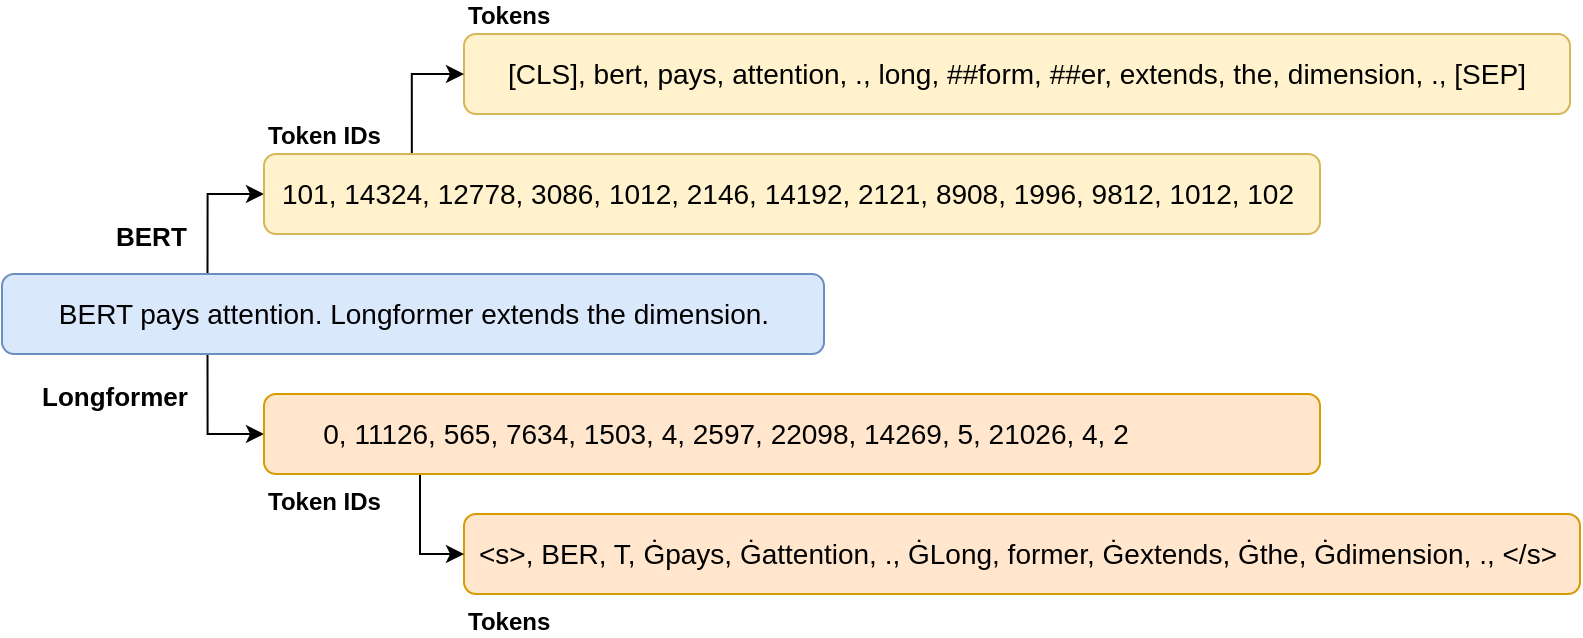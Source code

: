 <mxfile version="21.6.8" type="device">
  <diagram name="Page-1" id="Nzm64e7dy2DF3_7TCLeR">
    <mxGraphModel dx="1026" dy="743" grid="1" gridSize="10" guides="1" tooltips="1" connect="1" arrows="1" fold="1" page="1" pageScale="1" pageWidth="827" pageHeight="1169" math="0" shadow="0">
      <root>
        <mxCell id="0" />
        <mxCell id="1" parent="0" />
        <mxCell id="TenlmuJaaia4aGezL9sJ-4" value="&lt;b&gt;Tokens&lt;br&gt;&lt;/b&gt;" style="rounded=1;whiteSpace=wrap;html=1;labelPosition=center;verticalLabelPosition=bottom;align=left;verticalAlign=top;fillColor=#ffe6cc;strokeColor=#d79b00;" parent="1" vertex="1">
          <mxGeometry x="252" y="270" width="558" height="40" as="geometry" />
        </mxCell>
        <mxCell id="OCnkws52NfTszpKIRIXW-7" style="edgeStyle=orthogonalEdgeStyle;rounded=0;orthogonalLoop=1;jettySize=auto;html=1;entryX=0;entryY=0.5;entryDx=0;entryDy=0;exitX=0.25;exitY=0;exitDx=0;exitDy=0;labelPosition=center;verticalLabelPosition=middle;align=center;verticalAlign=middle;" parent="1" source="OCnkws52NfTszpKIRIXW-1" target="TenlmuJaaia4aGezL9sJ-1" edge="1">
          <mxGeometry relative="1" as="geometry" />
        </mxCell>
        <mxCell id="OCnkws52NfTszpKIRIXW-8" value="&lt;font size=&quot;1&quot; style=&quot;&quot;&gt;&lt;b style=&quot;font-size: 13px;&quot;&gt;BERT&lt;/b&gt;&lt;/font&gt;" style="edgeLabel;html=1;align=left;verticalAlign=middle;resizable=0;points=[];labelPosition=right;verticalLabelPosition=middle;spacingLeft=4;" parent="OCnkws52NfTszpKIRIXW-7" vertex="1" connectable="0">
          <mxGeometry x="-0.457" y="-1" relative="1" as="geometry">
            <mxPoint x="-53" y="-1" as="offset" />
          </mxGeometry>
        </mxCell>
        <mxCell id="OCnkws52NfTszpKIRIXW-11" style="edgeStyle=orthogonalEdgeStyle;rounded=0;orthogonalLoop=1;jettySize=auto;html=1;exitX=0.25;exitY=1;exitDx=0;exitDy=0;entryX=0;entryY=0.5;entryDx=0;entryDy=0;" parent="1" source="OCnkws52NfTszpKIRIXW-1" target="OCnkws52NfTszpKIRIXW-9" edge="1">
          <mxGeometry relative="1" as="geometry" />
        </mxCell>
        <mxCell id="OCnkws52NfTszpKIRIXW-12" value="&lt;b&gt;&lt;font style=&quot;font-size: 13px;&quot;&gt;Longformer&lt;/font&gt;&lt;/b&gt;" style="edgeLabel;html=1;align=left;verticalAlign=middle;resizable=0;points=[];spacingLeft=5;labelPosition=right;verticalLabelPosition=middle;" parent="OCnkws52NfTszpKIRIXW-11" vertex="1" connectable="0">
          <mxGeometry x="-0.2" y="1" relative="1" as="geometry">
            <mxPoint x="-91" y="-7" as="offset" />
          </mxGeometry>
        </mxCell>
        <mxCell id="OCnkws52NfTszpKIRIXW-1" value="" style="rounded=1;whiteSpace=wrap;html=1;labelPosition=center;verticalLabelPosition=top;align=left;verticalAlign=bottom;fillColor=#dae8fc;strokeColor=#6c8ebf;" parent="1" vertex="1">
          <mxGeometry x="21" y="150" width="411" height="40" as="geometry" />
        </mxCell>
        <mxCell id="OCnkws52NfTszpKIRIXW-3" value="&lt;font style=&quot;font-size: 14px;&quot;&gt;BERT pays attention. Longformer extends the dimension.&lt;/font&gt;" style="text;html=1;strokeColor=none;fillColor=none;align=center;verticalAlign=middle;whiteSpace=wrap;rounded=0;" parent="1" vertex="1">
          <mxGeometry x="26.5" y="155" width="400" height="30" as="geometry" />
        </mxCell>
        <mxCell id="OCnkws52NfTszpKIRIXW-5" value="&lt;b&gt;Tokens&lt;br&gt;&lt;/b&gt;" style="rounded=1;whiteSpace=wrap;html=1;labelPosition=center;verticalLabelPosition=top;align=left;verticalAlign=bottom;fillColor=#fff2cc;strokeColor=#d6b656;" parent="1" vertex="1">
          <mxGeometry x="252" y="30" width="553" height="40" as="geometry" />
        </mxCell>
        <mxCell id="OCnkws52NfTszpKIRIXW-6" value="&lt;font style=&quot;font-size: 14px;&quot;&gt;[CLS], bert, pays, attention, ., long, ##form, ##er, extends, the, dimension, ., [SEP]&lt;/font&gt;" style="text;html=1;strokeColor=none;fillColor=none;align=center;verticalAlign=middle;whiteSpace=wrap;rounded=0;" parent="1" vertex="1">
          <mxGeometry x="257" y="35" width="543" height="30" as="geometry" />
        </mxCell>
        <mxCell id="TenlmuJaaia4aGezL9sJ-5" style="edgeStyle=orthogonalEdgeStyle;rounded=0;orthogonalLoop=1;jettySize=auto;html=1;entryX=0;entryY=0.5;entryDx=0;entryDy=0;exitX=0.17;exitY=1;exitDx=0;exitDy=0;exitPerimeter=0;" parent="1" source="OCnkws52NfTszpKIRIXW-9" target="TenlmuJaaia4aGezL9sJ-4" edge="1">
          <mxGeometry relative="1" as="geometry">
            <Array as="points">
              <mxPoint x="230" y="290" />
            </Array>
          </mxGeometry>
        </mxCell>
        <mxCell id="OCnkws52NfTszpKIRIXW-9" value="&lt;b&gt;Token IDs&lt;br&gt;&lt;/b&gt;" style="rounded=1;whiteSpace=wrap;html=1;labelPosition=center;verticalLabelPosition=bottom;align=left;verticalAlign=top;fillColor=#ffe6cc;strokeColor=#d79b00;" parent="1" vertex="1">
          <mxGeometry x="152" y="210" width="528" height="40" as="geometry" />
        </mxCell>
        <mxCell id="OCnkws52NfTszpKIRIXW-10" value="&lt;font style=&quot;font-size: 14px;&quot;&gt;&amp;lt;s&amp;gt;, BER, T, Ġpays, Ġattention, ., ĠLong, former, Ġextends, Ġthe, Ġdimension, ., &amp;lt;/s&amp;gt;&lt;/font&gt;" style="text;html=1;strokeColor=none;fillColor=none;align=center;verticalAlign=middle;whiteSpace=wrap;rounded=0;fontSize=12;" parent="1" vertex="1">
          <mxGeometry x="253.5" y="275" width="550" height="30" as="geometry" />
        </mxCell>
        <mxCell id="TenlmuJaaia4aGezL9sJ-3" style="edgeStyle=orthogonalEdgeStyle;rounded=0;orthogonalLoop=1;jettySize=auto;html=1;entryX=0;entryY=0.5;entryDx=0;entryDy=0;exitX=0.14;exitY=0.033;exitDx=0;exitDy=0;exitPerimeter=0;" parent="1" source="TenlmuJaaia4aGezL9sJ-1" target="OCnkws52NfTszpKIRIXW-5" edge="1">
          <mxGeometry relative="1" as="geometry" />
        </mxCell>
        <mxCell id="TenlmuJaaia4aGezL9sJ-1" value="&lt;b&gt;Token IDs&lt;br&gt;&lt;/b&gt;" style="rounded=1;whiteSpace=wrap;html=1;labelPosition=center;verticalLabelPosition=top;align=left;verticalAlign=bottom;fillColor=#fff2cc;strokeColor=#d6b656;" parent="1" vertex="1">
          <mxGeometry x="152" y="90" width="528" height="40" as="geometry" />
        </mxCell>
        <mxCell id="TenlmuJaaia4aGezL9sJ-2" value="&lt;font style=&quot;font-size: 14px;&quot;&gt;101, 14324, 12778, 3086, 1012, 2146, 14192, 2121, 8908, 1996, 9812, 1012, 102&lt;/font&gt;" style="text;html=1;strokeColor=none;fillColor=none;align=center;verticalAlign=middle;whiteSpace=wrap;rounded=0;" parent="1" vertex="1">
          <mxGeometry x="159" y="95" width="510" height="30" as="geometry" />
        </mxCell>
        <mxCell id="TenlmuJaaia4aGezL9sJ-6" value="&lt;font style=&quot;font-size: 14px;&quot;&gt;0, 11126, 565, 7634, 1503, 4, 2597, 22098, 14269, 5, 21026, 4, 2&lt;/font&gt;" style="text;html=1;strokeColor=none;fillColor=none;align=center;verticalAlign=middle;whiteSpace=wrap;rounded=0;fontSize=12;" parent="1" vertex="1">
          <mxGeometry x="159" y="215" width="448" height="30" as="geometry" />
        </mxCell>
      </root>
    </mxGraphModel>
  </diagram>
</mxfile>
